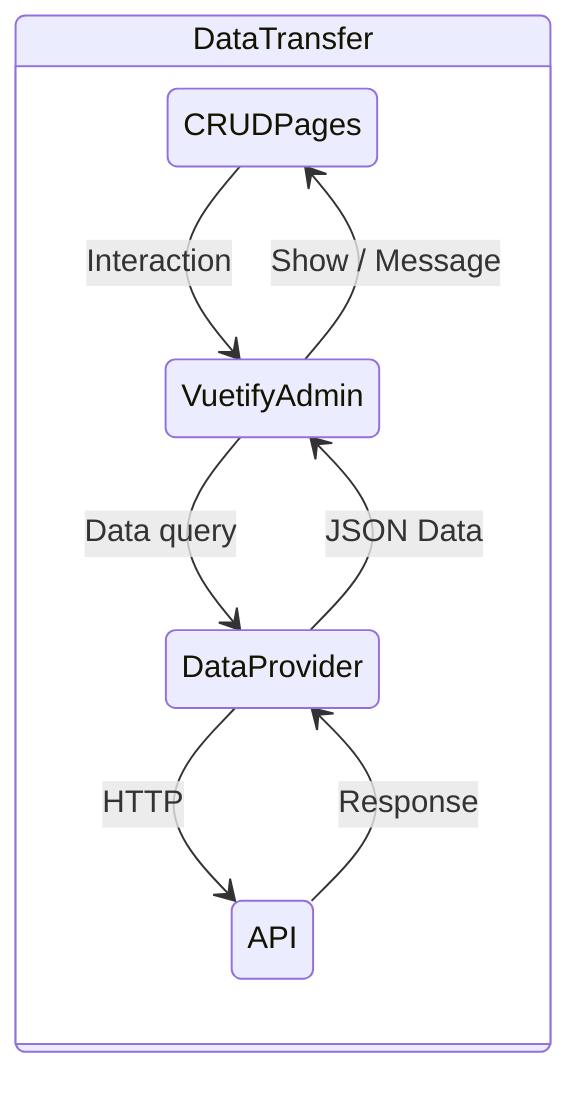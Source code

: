 stateDiagram
  state DataTransfer {
    CRUDPages --> VuetifyAdmin: Interaction
    VuetifyAdmin --> CRUDPages: Show / Message
    VuetifyAdmin --> DataProvider: Data query
    DataProvider --> API: HTTP
    API --> DataProvider: Response
    DataProvider --> VuetifyAdmin: JSON Data
  }